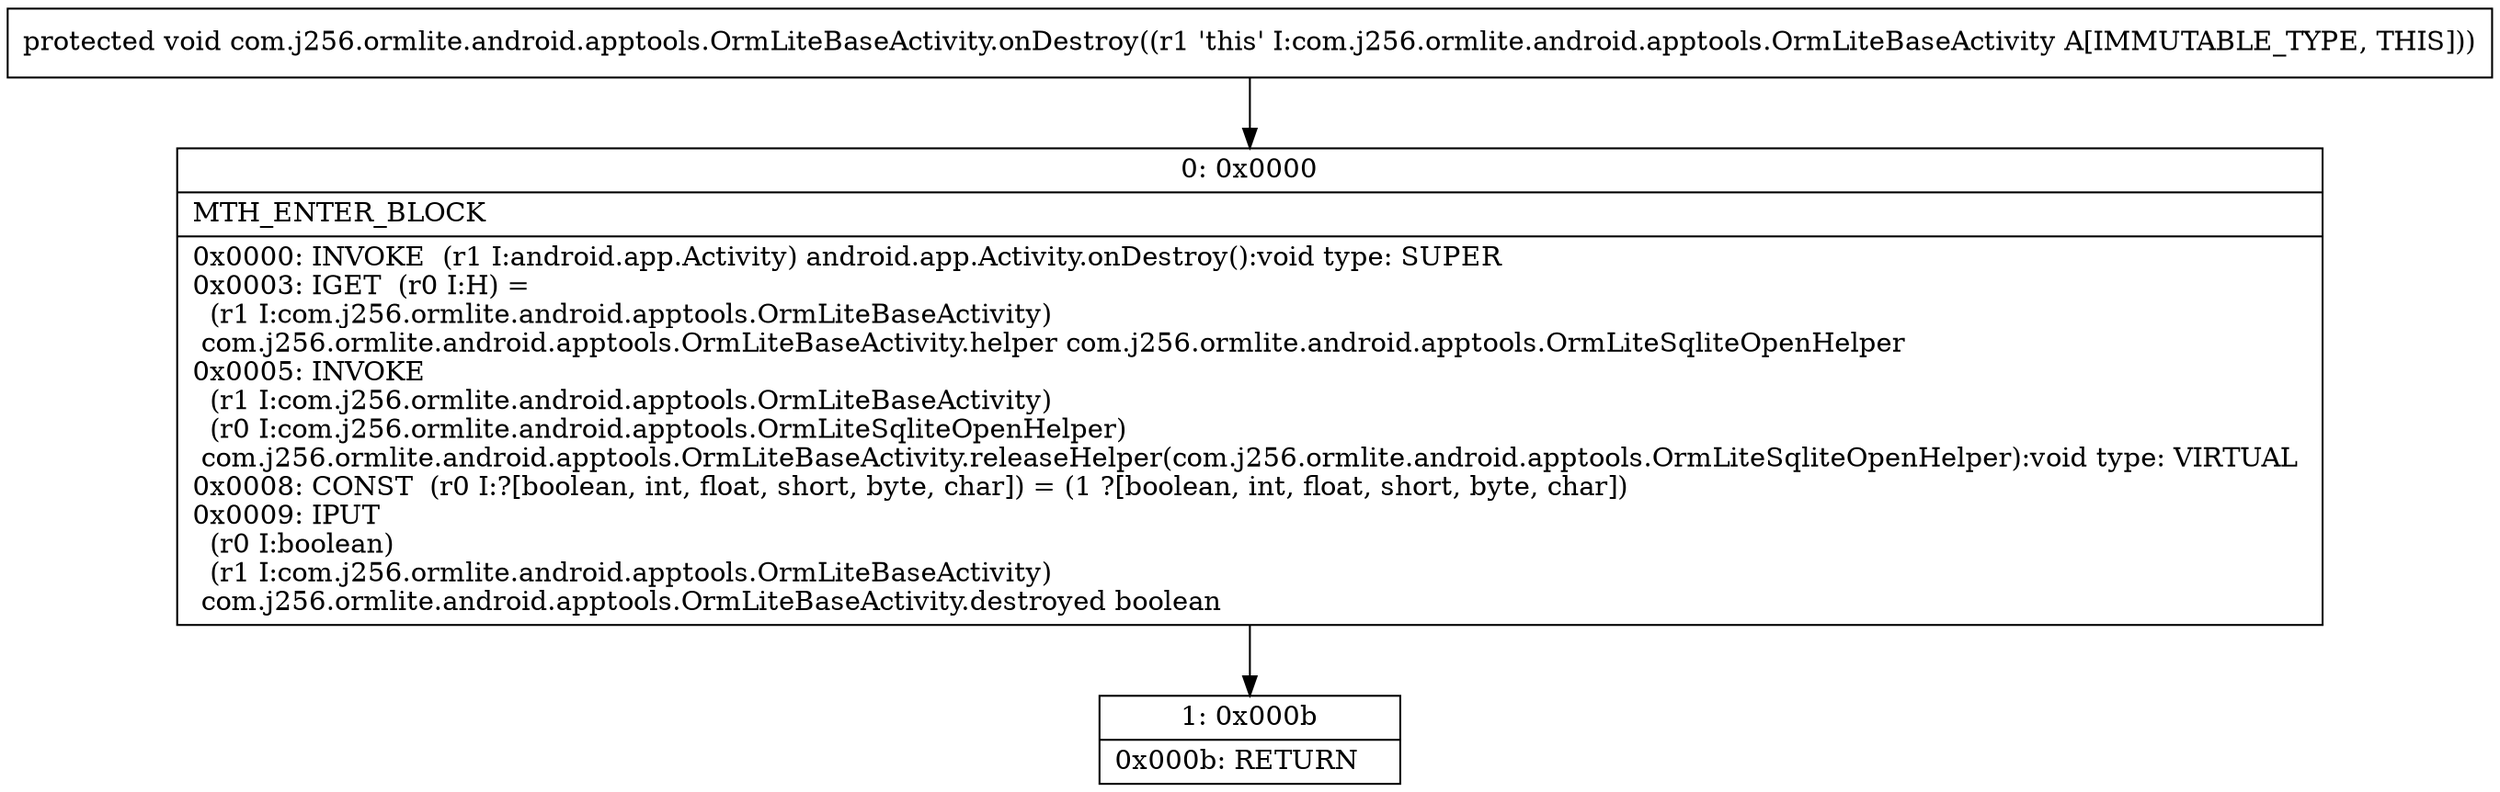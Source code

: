 digraph "CFG forcom.j256.ormlite.android.apptools.OrmLiteBaseActivity.onDestroy()V" {
Node_0 [shape=record,label="{0\:\ 0x0000|MTH_ENTER_BLOCK\l|0x0000: INVOKE  (r1 I:android.app.Activity) android.app.Activity.onDestroy():void type: SUPER \l0x0003: IGET  (r0 I:H) = \l  (r1 I:com.j256.ormlite.android.apptools.OrmLiteBaseActivity)\l com.j256.ormlite.android.apptools.OrmLiteBaseActivity.helper com.j256.ormlite.android.apptools.OrmLiteSqliteOpenHelper \l0x0005: INVOKE  \l  (r1 I:com.j256.ormlite.android.apptools.OrmLiteBaseActivity)\l  (r0 I:com.j256.ormlite.android.apptools.OrmLiteSqliteOpenHelper)\l com.j256.ormlite.android.apptools.OrmLiteBaseActivity.releaseHelper(com.j256.ormlite.android.apptools.OrmLiteSqliteOpenHelper):void type: VIRTUAL \l0x0008: CONST  (r0 I:?[boolean, int, float, short, byte, char]) = (1 ?[boolean, int, float, short, byte, char]) \l0x0009: IPUT  \l  (r0 I:boolean)\l  (r1 I:com.j256.ormlite.android.apptools.OrmLiteBaseActivity)\l com.j256.ormlite.android.apptools.OrmLiteBaseActivity.destroyed boolean \l}"];
Node_1 [shape=record,label="{1\:\ 0x000b|0x000b: RETURN   \l}"];
MethodNode[shape=record,label="{protected void com.j256.ormlite.android.apptools.OrmLiteBaseActivity.onDestroy((r1 'this' I:com.j256.ormlite.android.apptools.OrmLiteBaseActivity A[IMMUTABLE_TYPE, THIS])) }"];
MethodNode -> Node_0;
Node_0 -> Node_1;
}

